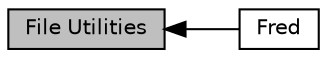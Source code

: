 digraph "File Utilities"
{
  edge [fontname="Helvetica",fontsize="10",labelfontname="Helvetica",labelfontsize="10"];
  node [fontname="Helvetica",fontsize="10",shape=record];
  rankdir=LR;
  Node0 [label="File Utilities",height=0.2,width=0.4,color="black", fillcolor="grey75", style="filled", fontcolor="black"];
  Node1 [label="Fred",height=0.2,width=0.4,color="black", fillcolor="white", style="filled",URL="$group__Fred.html"];
  Node0->Node1 [shape=plaintext, dir="back", style="solid"];
}
